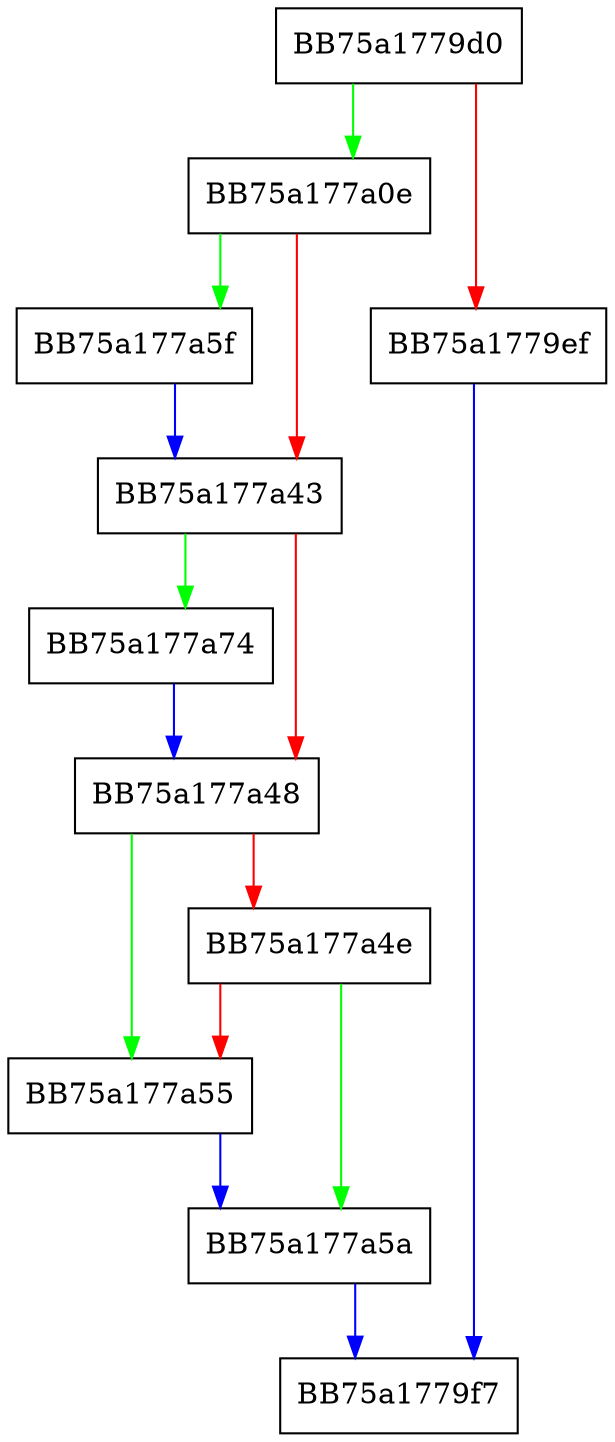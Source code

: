 digraph numEquiv {
  node [shape="box"];
  graph [splines=ortho];
  BB75a1779d0 -> BB75a177a0e [color="green"];
  BB75a1779d0 -> BB75a1779ef [color="red"];
  BB75a1779ef -> BB75a1779f7 [color="blue"];
  BB75a177a0e -> BB75a177a5f [color="green"];
  BB75a177a0e -> BB75a177a43 [color="red"];
  BB75a177a43 -> BB75a177a74 [color="green"];
  BB75a177a43 -> BB75a177a48 [color="red"];
  BB75a177a48 -> BB75a177a55 [color="green"];
  BB75a177a48 -> BB75a177a4e [color="red"];
  BB75a177a4e -> BB75a177a5a [color="green"];
  BB75a177a4e -> BB75a177a55 [color="red"];
  BB75a177a55 -> BB75a177a5a [color="blue"];
  BB75a177a5a -> BB75a1779f7 [color="blue"];
  BB75a177a5f -> BB75a177a43 [color="blue"];
  BB75a177a74 -> BB75a177a48 [color="blue"];
}
